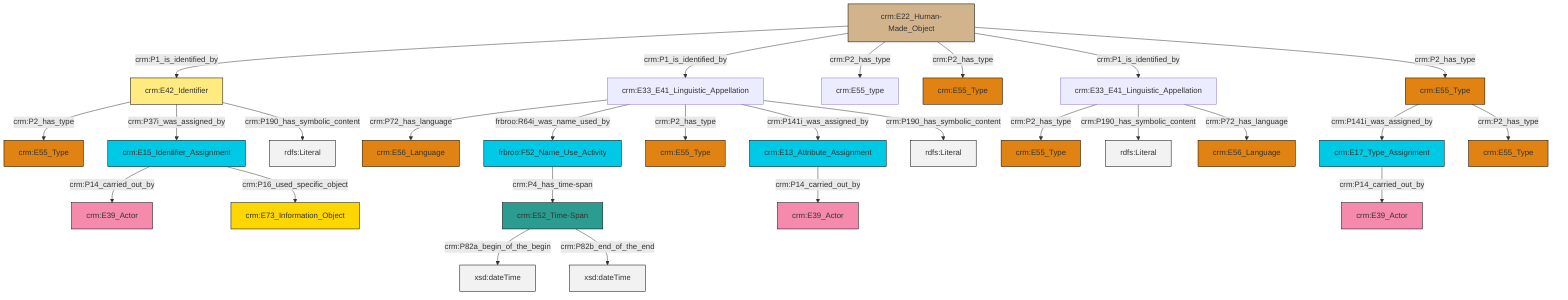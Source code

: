 graph TD
classDef Literal fill:#f2f2f2,stroke:#000000;
classDef CRM_Entity fill:#FFFFFF,stroke:#000000;
classDef Temporal_Entity fill:#00C9E6, stroke:#000000;
classDef Type fill:#E18312, stroke:#000000;
classDef Time-Span fill:#2C9C91, stroke:#000000;
classDef Appellation fill:#FFEB7F, stroke:#000000;
classDef Place fill:#008836, stroke:#000000;
classDef Persistent_Item fill:#B266B2, stroke:#000000;
classDef Conceptual_Object fill:#FFD700, stroke:#000000;
classDef Physical_Thing fill:#D2B48C, stroke:#000000;
classDef Actor fill:#f58aad, stroke:#000000;
classDef PC_Classes fill:#4ce600, stroke:#000000;
classDef Multi fill:#cccccc,stroke:#000000;

0["crm:E33_E41_Linguistic_Appellation"]:::Default -->|crm:P72_has_language| 1["crm:E56_Language"]:::Type
2["crm:E22_Human-Made_Object"]:::Physical_Thing -->|crm:P1_is_identified_by| 3["crm:E42_Identifier"]:::Appellation
10["crm:E55_Type"]:::Type -->|crm:P141i_was_assigned_by| 8["crm:E17_Type_Assignment"]:::Temporal_Entity
2["crm:E22_Human-Made_Object"]:::Physical_Thing -->|crm:P1_is_identified_by| 0["crm:E33_E41_Linguistic_Appellation"]:::Default
15["crm:E33_E41_Linguistic_Appellation"]:::Default -->|crm:P2_has_type| 16["crm:E55_Type"]:::Type
17["crm:E13_Attribute_Assignment"]:::Temporal_Entity -->|crm:P14_carried_out_by| 18["crm:E39_Actor"]:::Actor
10["crm:E55_Type"]:::Type -->|crm:P2_has_type| 11["crm:E55_Type"]:::Type
2["crm:E22_Human-Made_Object"]:::Physical_Thing -->|crm:P2_has_type| 22["crm:E55_type"]:::Default
2["crm:E22_Human-Made_Object"]:::Physical_Thing -->|crm:P2_has_type| 20["crm:E55_Type"]:::Type
15["crm:E33_E41_Linguistic_Appellation"]:::Default -->|crm:P190_has_symbolic_content| 23[rdfs:Literal]:::Literal
6["frbroo:F52_Name_Use_Activity"]:::Temporal_Entity -->|crm:P4_has_time-span| 24["crm:E52_Time-Span"]:::Time-Span
2["crm:E22_Human-Made_Object"]:::Physical_Thing -->|crm:P1_is_identified_by| 15["crm:E33_E41_Linguistic_Appellation"]:::Default
15["crm:E33_E41_Linguistic_Appellation"]:::Default -->|crm:P72_has_language| 28["crm:E56_Language"]:::Type
0["crm:E33_E41_Linguistic_Appellation"]:::Default -->|frbroo:R64i_was_name_used_by| 6["frbroo:F52_Name_Use_Activity"]:::Temporal_Entity
0["crm:E33_E41_Linguistic_Appellation"]:::Default -->|crm:P2_has_type| 29["crm:E55_Type"]:::Type
30["crm:E15_Identifier_Assignment"]:::Temporal_Entity -->|crm:P14_carried_out_by| 31["crm:E39_Actor"]:::Actor
0["crm:E33_E41_Linguistic_Appellation"]:::Default -->|crm:P141i_was_assigned_by| 17["crm:E13_Attribute_Assignment"]:::Temporal_Entity
8["crm:E17_Type_Assignment"]:::Temporal_Entity -->|crm:P14_carried_out_by| 32["crm:E39_Actor"]:::Actor
2["crm:E22_Human-Made_Object"]:::Physical_Thing -->|crm:P2_has_type| 10["crm:E55_Type"]:::Type
0["crm:E33_E41_Linguistic_Appellation"]:::Default -->|crm:P190_has_symbolic_content| 35[rdfs:Literal]:::Literal
30["crm:E15_Identifier_Assignment"]:::Temporal_Entity -->|crm:P16_used_specific_object| 4["crm:E73_Information_Object"]:::Conceptual_Object
3["crm:E42_Identifier"]:::Appellation -->|crm:P2_has_type| 13["crm:E55_Type"]:::Type
3["crm:E42_Identifier"]:::Appellation -->|crm:P37i_was_assigned_by| 30["crm:E15_Identifier_Assignment"]:::Temporal_Entity
24["crm:E52_Time-Span"]:::Time-Span -->|crm:P82a_begin_of_the_begin| 43[xsd:dateTime]:::Literal
3["crm:E42_Identifier"]:::Appellation -->|crm:P190_has_symbolic_content| 44[rdfs:Literal]:::Literal
24["crm:E52_Time-Span"]:::Time-Span -->|crm:P82b_end_of_the_end| 50[xsd:dateTime]:::Literal